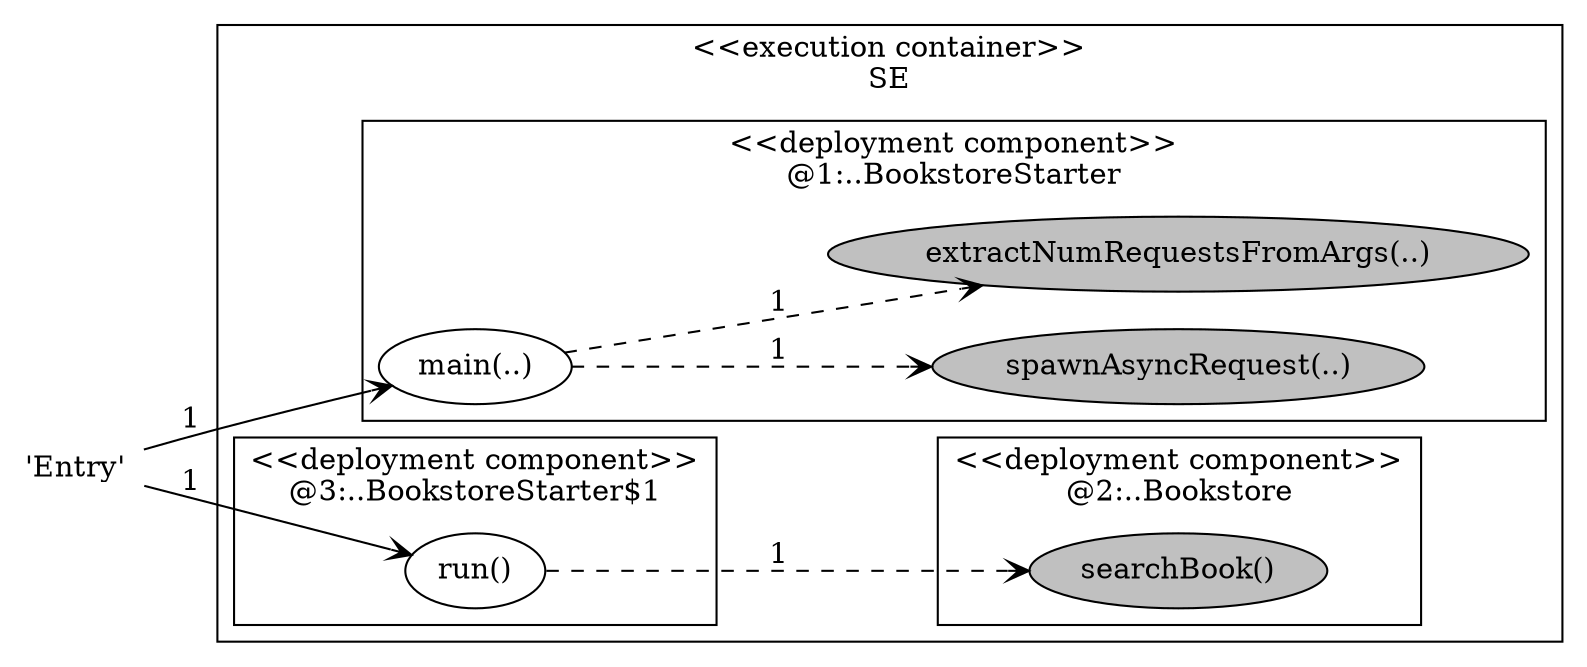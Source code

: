 digraph G {
 rankdir=LR;
"depNode_0" [label="'Entry'",shape="none"]
subgraph "cluster_container1" {
 label = "<<execution container>>\nSE";
 shape = "box";
 style = "filled";
 fillcolor = "white";
subgraph "cluster_component_1" {
 label = "<<deployment component>>\n@1:..BookstoreStarter";
 shape = "box";
 style = "filled";
 fillcolor = "white";
"depNode_3" [label="spawnAsyncRequest(..)",shape="oval",style="filled",color="#000000",fillcolor="gray"]
"depNode_2" [label="extractNumRequestsFromArgs(..)",shape="oval",style="filled",color="#000000",fillcolor="gray"]
"depNode_1" [label="main(..)",shape="oval",style="filled",color="#000000",fillcolor="white"]
}
subgraph "cluster_component_2" {
 label = "<<deployment component>>\n@2:..Bookstore";
 shape = "box";
 style = "filled";
 fillcolor = "white";
"depNode_5" [label="searchBook()",shape="oval",style="filled",color="#000000",fillcolor="gray"]
}
subgraph "cluster_component_3" {
 label = "<<deployment component>>\n@3:..BookstoreStarter$1";
 shape = "box";
 style = "filled";
 fillcolor = "white";
"depNode_4" [label="run()",shape="oval",style="filled",color="#000000",fillcolor="white"]
}
}
depNode_0->depNode_1[label=1, style="solid", arrowhead="open", color="#000000"]
depNode_0->depNode_4[label=1, style="solid", arrowhead="open", color="#000000"]
depNode_1->depNode_2[label=1, style="dashed", arrowhead="open", color="#000000"]
depNode_1->depNode_3[label=1, style="dashed", arrowhead="open", color="#000000"]
depNode_4->depNode_5[label=1, style="dashed", arrowhead="open", color="#000000"]
}
